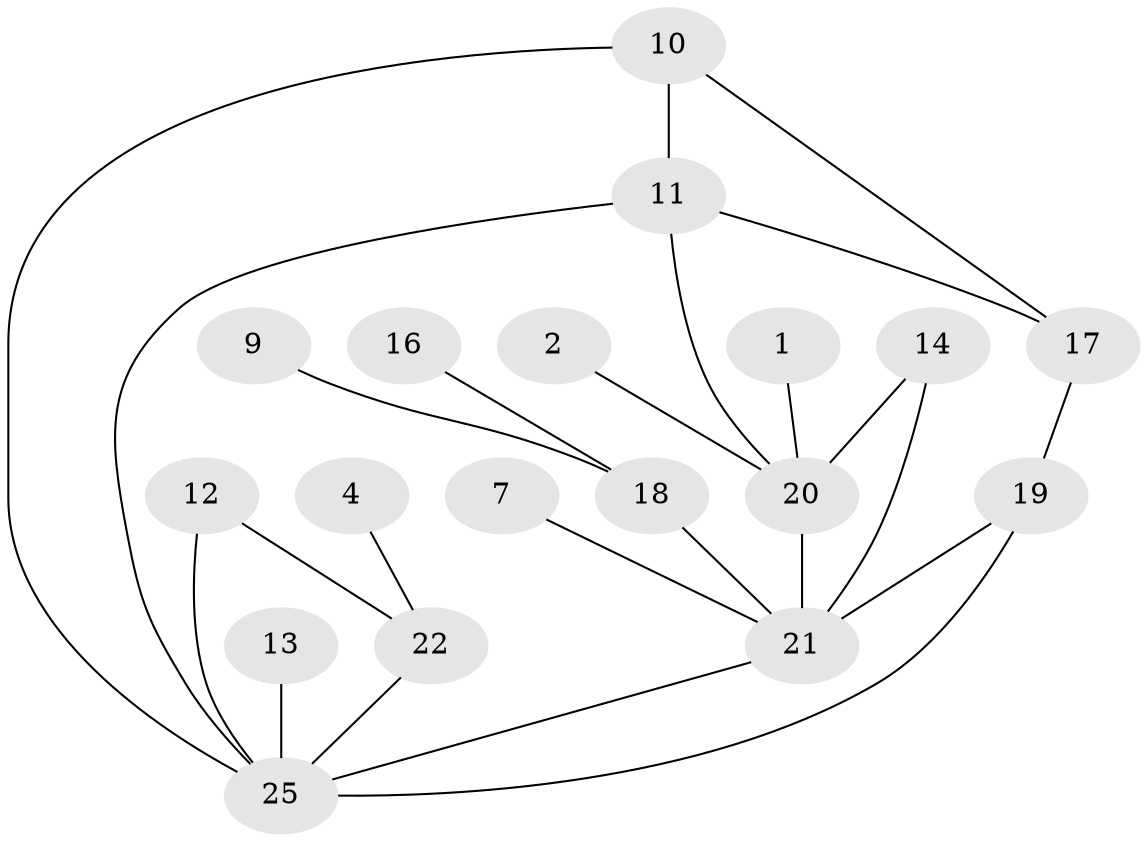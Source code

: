 // original degree distribution, {1: 0.28, 2: 0.26, 4: 0.12, 3: 0.22, 0: 0.1, 5: 0.02}
// Generated by graph-tools (version 1.1) at 2025/25/03/09/25 03:25:20]
// undirected, 18 vertices, 24 edges
graph export_dot {
graph [start="1"]
  node [color=gray90,style=filled];
  1;
  2;
  4;
  7;
  9;
  10;
  11;
  12;
  13;
  14;
  16;
  17;
  18;
  19;
  20;
  21;
  22;
  25;
  1 -- 20 [weight=1.0];
  2 -- 20 [weight=1.0];
  4 -- 22 [weight=1.0];
  7 -- 21 [weight=1.0];
  9 -- 18 [weight=1.0];
  10 -- 11 [weight=1.0];
  10 -- 17 [weight=1.0];
  10 -- 25 [weight=1.0];
  11 -- 17 [weight=1.0];
  11 -- 20 [weight=1.0];
  11 -- 25 [weight=1.0];
  12 -- 22 [weight=1.0];
  12 -- 25 [weight=1.0];
  13 -- 25 [weight=1.0];
  14 -- 20 [weight=1.0];
  14 -- 21 [weight=1.0];
  16 -- 18 [weight=1.0];
  17 -- 19 [weight=1.0];
  18 -- 21 [weight=1.0];
  19 -- 21 [weight=1.0];
  19 -- 25 [weight=1.0];
  20 -- 21 [weight=2.0];
  21 -- 25 [weight=1.0];
  22 -- 25 [weight=1.0];
}

